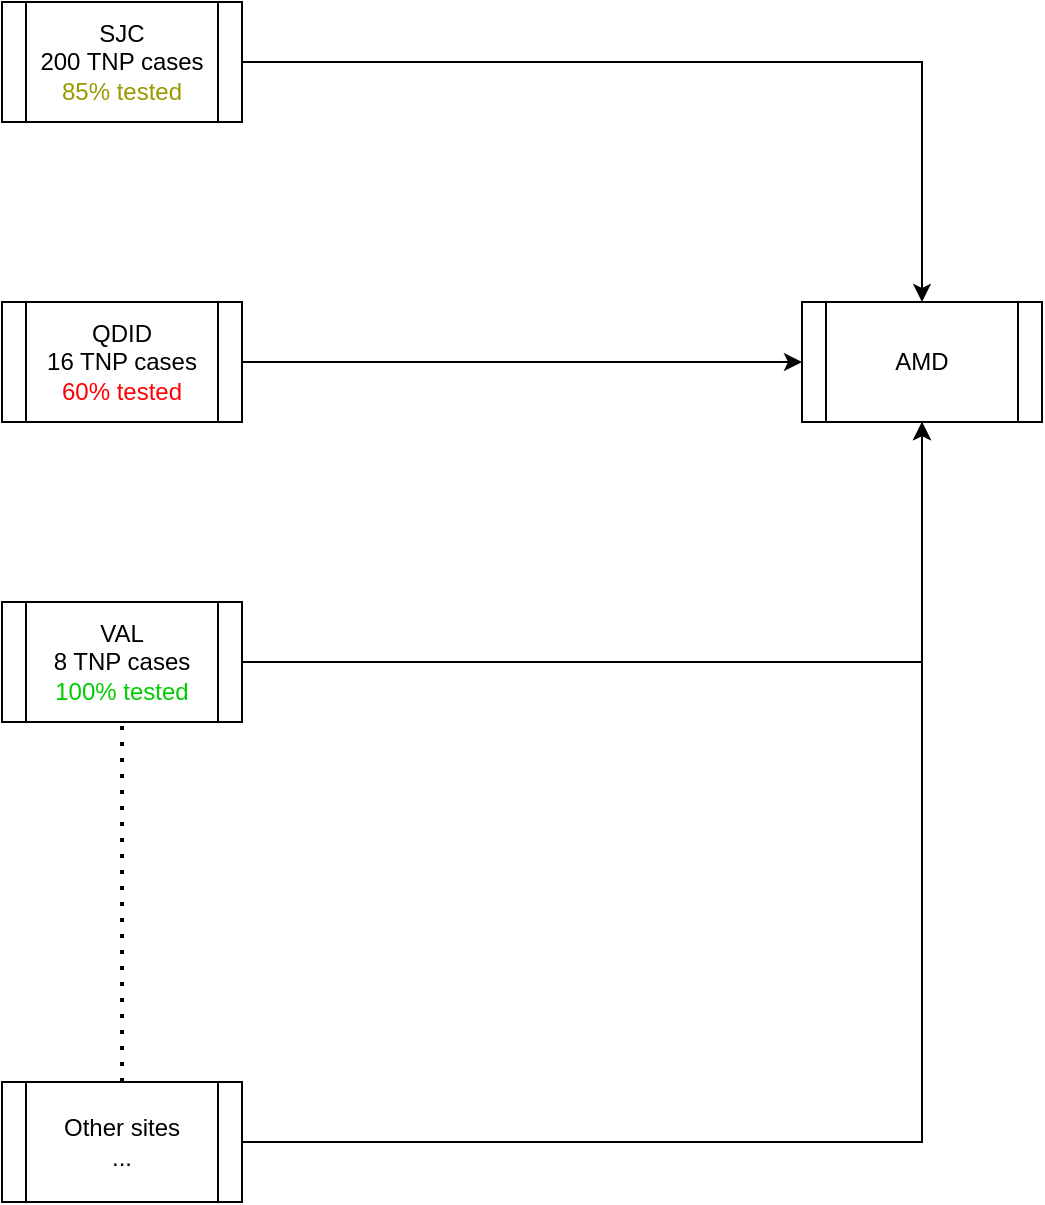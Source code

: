 <mxfile version="14.5.8" type="github">
  <diagram id="NkT8_XI6u8hQFKwCqMvT" name="Page-1">
    <mxGraphModel dx="984" dy="1064" grid="1" gridSize="10" guides="1" tooltips="1" connect="1" arrows="1" fold="1" page="1" pageScale="1" pageWidth="850" pageHeight="1100" math="0" shadow="0">
      <root>
        <mxCell id="0" />
        <mxCell id="1" parent="0" />
        <mxCell id="Qs2fwleG6ywqepCSHT3d-5" style="edgeStyle=orthogonalEdgeStyle;rounded=0;orthogonalLoop=1;jettySize=auto;html=1;" edge="1" parent="1" source="Qs2fwleG6ywqepCSHT3d-1" target="Qs2fwleG6ywqepCSHT3d-4">
          <mxGeometry relative="1" as="geometry" />
        </mxCell>
        <mxCell id="Qs2fwleG6ywqepCSHT3d-1" value="SJC&lt;br&gt;200 TNP cases&lt;br&gt;&lt;font color=&quot;#999900&quot;&gt;85% tested&lt;/font&gt;" style="shape=process;whiteSpace=wrap;html=1;backgroundOutline=1;" vertex="1" parent="1">
          <mxGeometry x="70" y="80" width="120" height="60" as="geometry" />
        </mxCell>
        <mxCell id="Qs2fwleG6ywqepCSHT3d-6" style="edgeStyle=orthogonalEdgeStyle;rounded=0;orthogonalLoop=1;jettySize=auto;html=1;entryX=0;entryY=0.5;entryDx=0;entryDy=0;" edge="1" parent="1" source="Qs2fwleG6ywqepCSHT3d-2" target="Qs2fwleG6ywqepCSHT3d-4">
          <mxGeometry relative="1" as="geometry" />
        </mxCell>
        <mxCell id="Qs2fwleG6ywqepCSHT3d-2" value="QDID&lt;br&gt;16 TNP cases&lt;br&gt;&lt;font color=&quot;#ff0000&quot;&gt;60% tested&lt;/font&gt;" style="shape=process;whiteSpace=wrap;html=1;backgroundOutline=1;" vertex="1" parent="1">
          <mxGeometry x="70" y="230" width="120" height="60" as="geometry" />
        </mxCell>
        <mxCell id="Qs2fwleG6ywqepCSHT3d-7" style="edgeStyle=orthogonalEdgeStyle;rounded=0;orthogonalLoop=1;jettySize=auto;html=1;entryX=0.5;entryY=1;entryDx=0;entryDy=0;" edge="1" parent="1" source="Qs2fwleG6ywqepCSHT3d-3" target="Qs2fwleG6ywqepCSHT3d-4">
          <mxGeometry relative="1" as="geometry" />
        </mxCell>
        <mxCell id="Qs2fwleG6ywqepCSHT3d-3" value="VAL&lt;br&gt;8 TNP cases&lt;br&gt;&lt;font color=&quot;#00cc00&quot;&gt;100% tested&lt;/font&gt;" style="shape=process;whiteSpace=wrap;html=1;backgroundOutline=1;" vertex="1" parent="1">
          <mxGeometry x="70" y="380" width="120" height="60" as="geometry" />
        </mxCell>
        <mxCell id="Qs2fwleG6ywqepCSHT3d-4" value="AMD" style="shape=process;whiteSpace=wrap;html=1;backgroundOutline=1;" vertex="1" parent="1">
          <mxGeometry x="470" y="230" width="120" height="60" as="geometry" />
        </mxCell>
        <mxCell id="Qs2fwleG6ywqepCSHT3d-8" value="" style="endArrow=none;dashed=1;html=1;dashPattern=1 3;strokeWidth=2;" edge="1" parent="1" target="Qs2fwleG6ywqepCSHT3d-3">
          <mxGeometry width="50" height="50" relative="1" as="geometry">
            <mxPoint x="130" y="620" as="sourcePoint" />
            <mxPoint x="440" y="470" as="targetPoint" />
          </mxGeometry>
        </mxCell>
        <mxCell id="Qs2fwleG6ywqepCSHT3d-11" style="edgeStyle=orthogonalEdgeStyle;rounded=0;orthogonalLoop=1;jettySize=auto;html=1;entryX=0.5;entryY=1;entryDx=0;entryDy=0;" edge="1" parent="1" source="Qs2fwleG6ywqepCSHT3d-9" target="Qs2fwleG6ywqepCSHT3d-4">
          <mxGeometry relative="1" as="geometry" />
        </mxCell>
        <mxCell id="Qs2fwleG6ywqepCSHT3d-9" value="Other sites&lt;br&gt;..." style="shape=process;whiteSpace=wrap;html=1;backgroundOutline=1;" vertex="1" parent="1">
          <mxGeometry x="70" y="620" width="120" height="60" as="geometry" />
        </mxCell>
      </root>
    </mxGraphModel>
  </diagram>
</mxfile>
